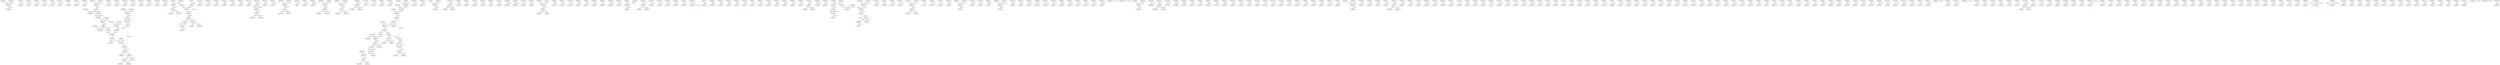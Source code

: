 digraph {
nodesep = 0.5;
15584498 [style=filled fillcolor="white"]
-622648820 [style=filled fillcolor="white"]
622648820 [style=filled fillcolor="white"]
-38259987 [style=filled fillcolor="white"]
699035238 [style=filled fillcolor="white"]
-7710841 [style=filled fillcolor="white"]
7710841 [style=filled fillcolor="white"]
-446161388 [style=filled fillcolor="white"]
-187482154 [style=filled fillcolor="white"]
187482154 [style=filled fillcolor="white"]
-126972002 [style=filled fillcolor="white"]
-874962590 [style=filled fillcolor="white"]
874962590 [style=filled fillcolor="white"]
764579596 [style=filled fillcolor="white"]
961923459 [style=filled fillcolor="white"]
-839079108 [style=filled fillcolor="white"]
-245679779 [style=filled fillcolor="white"]
245679779 [style=filled fillcolor="white"]
-454324630 [style=filled fillcolor="white"]
-964481403 [style=filled fillcolor="white"]
-732530479 [style=filled fillcolor="white"]
-503611142 [style=filled fillcolor="white"]
448071942 [style=filled fillcolor="white"]
-696473959 [style=filled fillcolor="white"]
696473959 [style=filled fillcolor="white"]
-193163284 [style=filled fillcolor="white"]
-224751500 [style=filled fillcolor="white"]
-896819129 [style=filled fillcolor="white"]
896819129 [style=filled fillcolor="white"]
-653121191 [style=filled fillcolor="white"]
-986841015 [style=filled fillcolor="white"]
955314056 [style=filled fillcolor="white"]
948951303 [style=filled fillcolor="white"]
-391616088 [style=filled fillcolor="white"]
17287110 [style=filled fillcolor="white"]
-33309441 [style=filled fillcolor="white"]
33309441 [style=filled fillcolor="white"]
-274998994 [style=filled fillcolor="white"]
274998994 [style=filled fillcolor="white"]
985928095 [style=filled fillcolor="white"]
-365498029 [style=filled fillcolor="white"]
-113747103 [style=filled fillcolor="white"]
113747103 [style=filled fillcolor="white"]
778921179 [style=filled fillcolor="white"]
-948951303 [style=filled fillcolor="white"]
-587502614 [style=filled fillcolor="white"]
662520550 [style=filled fillcolor="white"]
-635643724 [style=filled fillcolor="white"]
-24516958 [style=filled fillcolor="white"]
24516958 [style=filled fillcolor="white"]
-231950092 [style=filled fillcolor="white"]
672696833 [style=filled fillcolor="white"]
286797922 [style=filled fillcolor="white"]
-855637789 [style=filled fillcolor="white"]
855637789 [style=filled fillcolor="white"]
-510345307 [style=filled fillcolor="white"]
510345307 [style=filled fillcolor="white"]
-176860325 [style=filled fillcolor="white"]
176860325 [style=filled fillcolor="white"]
593650108 [style=filled fillcolor="white"]
-566414134 [style=filled fillcolor="white"]
112838167 [style=filled fillcolor="white"]
391616088 [style=filled fillcolor="white"]
291658593 [style=filled fillcolor="white"]
513573189 [style=filled fillcolor="white"]
249704102 [style=filled fillcolor="white"]
-314521798 [style=filled fillcolor="white"]
314521798 [style=filled fillcolor="white"]
200996178 [style=filled fillcolor="white"]
-569117031 [style=filled fillcolor="white"]
569117031 [style=filled fillcolor="white"]
-539109651 [style=filled fillcolor="white"]
539109651 [style=filled fillcolor="white"]
-763060949 [style=filled fillcolor="white"]
-605664243 [style=filled fillcolor="white"]
605664243 [style=filled fillcolor="white"]
-367858725 [style=filled fillcolor="white"]
367858725 [style=filled fillcolor="white"]
-118736824 [style=filled fillcolor="white"]
-662520550 [style=filled fillcolor="white"]
118736824 [style=filled fillcolor="white"]
-794764032 [style=filled fillcolor="white"]
794764032 [style=filled fillcolor="white"]
504627979 [style=filled fillcolor="white"]
-734311227 [style=filled fillcolor="white"]
156943014 [style=filled fillcolor="white"]
813494163 [style=filled fillcolor="white"]
734311227 [style=filled fillcolor="white"]
-367600835 [style=filled fillcolor="white"]
-308095828 [style=filled fillcolor="white"]
-601566523 [style=filled fillcolor="white"]
601566523 [style=filled fillcolor="white"]
374581044 [style=filled fillcolor="white"]
-89926817 [style=filled fillcolor="white"]
89926817 [style=filled fillcolor="white"]
938714134 [style=filled fillcolor="white"]
290980981 [style=filled fillcolor="white"]
-297234223 [style=filled fillcolor="white"]
297234223 [style=filled fillcolor="white"]
965823740 [style=filled fillcolor="white"]
-443488717 [style=filled fillcolor="white"]
443488717 [style=filled fillcolor="white"]
-842190541 [style=filled fillcolor="white"]
439040065 [style=filled fillcolor="white"]
575557663 [style=filled fillcolor="white"]
-585896838 [style=filled fillcolor="white"]
546100619 [style=filled fillcolor="white"]
-626097621 [style=filled fillcolor="white"]
626097621 [style=filled fillcolor="white"]
-672696833 [style=filled fillcolor="white"]
-717883656 [style=filled fillcolor="white"]
421669991 [style=filled fillcolor="white"]
717883656 [style=filled fillcolor="white"]
-839150395 [style=filled fillcolor="white"]
839150395 [style=filled fillcolor="white"]
637024685 [style=filled fillcolor="white"]
912045415 [style=filled fillcolor="white"]
-346466195 [style=filled fillcolor="white"]
136242362 [style=filled fillcolor="white"]
6750160 [style=filled fillcolor="white"]
-285863876 [style=filled fillcolor="white"]
285863876 [style=filled fillcolor="white"]
808078062 [style=filled fillcolor="white"]
-699035238 [style=filled fillcolor="white"]
-887546528 [style=filled fillcolor="white"]
-291658593 [style=filled fillcolor="white"]
887546528 [style=filled fillcolor="white"]
83223553 [style=filled fillcolor="white"]
-849219082 [style=filled fillcolor="white"]
849219082 [style=filled fillcolor="white"]
-716188248 [style=filled fillcolor="white"]
621966318 [style=filled fillcolor="white"]
103571028 [style=filled fillcolor="white"]
193163284 [style=filled fillcolor="white"]
965038227 [style=filled fillcolor="white"]
-953719163 [style=filled fillcolor="white"]
349750516 [style=filled fillcolor="white"]
-229558484 [style=filled fillcolor="white"]
-473375481 [style=filled fillcolor="white"]
-652252912 [style=filled fillcolor="white"]
652252912 [style=filled fillcolor="white"]
-997939547 [style=filled fillcolor="white"]
231264869 [style=filled fillcolor="white"]
-360742730 [style=filled fillcolor="white"]
-231264869 [style=filled fillcolor="white"]
879513033 [style=filled fillcolor="white"]
519813381 [style=filled fillcolor="white"]
-287819205 [style=filled fillcolor="white"]
-985928095 [style=filled fillcolor="white"]
110678158 [style=filled fillcolor="white"]
-214980241 [style=filled fillcolor="white"]
531458380 [style=filled fillcolor="white"]
214980241 [style=filled fillcolor="white"]
-435966942 [style=filled fillcolor="white"]
-907394008 [style=filled fillcolor="white"]
367600835 [style=filled fillcolor="white"]
-955536775 [style=filled fillcolor="white"]
955536775 [style=filled fillcolor="white"]
-1593759 [style=filled fillcolor="white"]
-575557663 [style=filled fillcolor="white"]
-588674699 [style=filled fillcolor="white"]
-249704102 [style=filled fillcolor="white"]
888764434 [style=filled fillcolor="white"]
-677452900 [style=filled fillcolor="white"]
-657679850 [style=filled fillcolor="white"]
657679850 [style=filled fillcolor="white"]
839079108 [style=filled fillcolor="white"]
-751713926 [style=filled fillcolor="white"]
-255472467 [style=filled fillcolor="white"]
-374581044 [style=filled fillcolor="white"]
-507460455 [style=filled fillcolor="white"]
-83223553 [style=filled fillcolor="white"]
-530149752 [style=filled fillcolor="white"]
530149752 [style=filled fillcolor="white"]
266922083 [style=filled fillcolor="white"]
663125720 [style=filled fillcolor="white"]
-697117230 [style=filled fillcolor="white"]
964481403 [style=filled fillcolor="white"]
697117230 [style=filled fillcolor="white"]
-866332862 [style=filled fillcolor="white"]
-912045415 [style=filled fillcolor="white"]
-525588932 [style=filled fillcolor="white"]
446161388 [style=filled fillcolor="white"]
340027862 [style=filled fillcolor="white"]
-85340802 [style=filled fillcolor="white"]
85340802 [style=filled fillcolor="white"]
458698019 [style=filled fillcolor="white"]
885071417 [style=filled fillcolor="white"]
287819205 [style=filled fillcolor="white"]
247925738 [style=filled fillcolor="white"]
659033593 [style=filled fillcolor="white"]
763060949 [style=filled fillcolor="white"]
-499834481 [style=filled fillcolor="white"]
-154895667 [style=filled fillcolor="white"]
154895667 [style=filled fillcolor="white"]
886900485 [style=filled fillcolor="white"]
365498029 [style=filled fillcolor="white"]
827328963 [style=filled fillcolor="white"]
-947644041 [style=filled fillcolor="white"]
-163883591 [style=filled fillcolor="white"]
947644041 [style=filled fillcolor="white"]
-647343290 [style=filled fillcolor="white"]
255334601 [style=filled fillcolor="white"]
-340027862 [style=filled fillcolor="white"]
-656059234 [style=filled fillcolor="white"]
993374690 [style=filled fillcolor="white"]
-779591067 [style=filled fillcolor="white"]
-593650108 [style=filled fillcolor="white"]
-329037871 [style=filled fillcolor="white"]
-699351694 [style=filled fillcolor="white"]
257456743 [style=filled fillcolor="white"]
699351694 [style=filled fillcolor="white"]
255472467 [style=filled fillcolor="white"]
262953185 [style=filled fillcolor="white"]
-546100619 [style=filled fillcolor="white"]
727622071 [style=filled fillcolor="white"]
419195284 [style=filled fillcolor="white"]
-897113556 [style=filled fillcolor="white"]
779591067 [style=filled fillcolor="white"]
897113556 [style=filled fillcolor="white"]
656059234 [style=filled fillcolor="white"]
-399821317 [style=filled fillcolor="white"]
91753351 [style=filled fillcolor="white"]
147870245 [style=filled fillcolor="white"]
-245717467 [style=filled fillcolor="white"]
-808113006 [style=filled fillcolor="white"]
616655719 [style=filled fillcolor="white"]
713877098 [style=filled fillcolor="white"]
308099573 [style=filled fillcolor="white"]
-993374690 [style=filled fillcolor="white"]
769468445 [style=filled fillcolor="white"]
-527079426 [style=filled fillcolor="white"]
536892237 [style=filled fillcolor="white"]
827176395 [style=filled fillcolor="white"]
-278013088 [style=filled fillcolor="white"]
-871812106 [style=filled fillcolor="white"]
-592280091 [style=filled fillcolor="white"]
308296238 [style=filled fillcolor="white"]
-246377680 [style=filled fillcolor="white"]
-103571028 [style=filled fillcolor="white"]
11065268 [style=filled fillcolor="white"]
469307306 [style=filled fillcolor="white"]
-646408250 [style=filled fillcolor="white"]
-389685009 [style=filled fillcolor="white"]
-448071942 [style=filled fillcolor="white"]
603989006 [style=filled fillcolor="white"]
623145214 [style=filled fillcolor="white"]
-11065268 [style=filled fillcolor="white"]
-513573189 [style=filled fillcolor="white"]
635643724 [style=filled fillcolor="white"]
-574392921 [style=filled fillcolor="white"]
574392921 [style=filled fillcolor="white"]
-977807537 [style=filled fillcolor="white"]
-621964564 [style=filled fillcolor="white"]
399050618 [style=filled fillcolor="white"]
117058574 [style=filled fillcolor="white"]
815231495 [style=filled fillcolor="white"]
896144958 [style=filled fillcolor="white"]
-307953185 [style=filled fillcolor="white"]
-827176395 [style=filled fillcolor="white"]
-808833551 [style=filled fillcolor="white"]
-136242362 [style=filled fillcolor="white"]
808833551 [style=filled fillcolor="white"]
-193476159 [style=filled fillcolor="white"]
813952051 [style=filled fillcolor="white"]
-439040065 [style=filled fillcolor="white"]
-825550305 [style=filled fillcolor="white"]
-3352329 [style=filled fillcolor="white"]
589001082 [style=filled fillcolor="white"]
-729333815 [style=filled fillcolor="white"]
793222688 [style=filled fillcolor="white"]
-328528333 [style=filled fillcolor="white"]
163883591 [style=filled fillcolor="white"]
-424409290 [style=filled fillcolor="white"]
351377393 [style=filled fillcolor="white"]
-596728217 [style=filled fillcolor="white"]
545582109 [style=filled fillcolor="white"]
-519813381 [style=filled fillcolor="white"]
397576455 [style=filled fillcolor="white"]
-793222688 [style=filled fillcolor="white"]
154401596 [style=filled fillcolor="white"]
-220888741 [style=filled fillcolor="white"]
329037871 [style=filled fillcolor="white"]
-286797922 [style=filled fillcolor="white"]
655628710 [style=filled fillcolor="white"]
-464365148 [style=filled fillcolor="white"]
-778921179 [style=filled fillcolor="white"]
71855973 [style=filled fillcolor="white"]
332101048 [style=filled fillcolor="white"]
-649009695 [style=filled fillcolor="white"]
-28187585 [style=filled fillcolor="white"]
-823324953 [style=filled fillcolor="white"]
-679675531 [style=filled fillcolor="white"]
309555749 [style=filled fillcolor="white"]
-967078424 [style=filled fillcolor="white"]
-462243310 [style=filled fillcolor="white"]
-498172401 [style=filled fillcolor="white"]
-832830645 [style=filled fillcolor="white"]
245604692 [style=filled fillcolor="white"]
38259987 [style=filled fillcolor="white"]
-728344597 [style=filled fillcolor="white"]
-760225948 [style=filled fillcolor="white"]
716188248 [style=filled fillcolor="white"]
-60070109 [style=filled fillcolor="white"]
493307085 [style=filled fillcolor="white"]
-376927195 [style=filled fillcolor="white"]
-727622071 [style=filled fillcolor="white"]
448147978 [style=filled fillcolor="white"]
-745524008 [style=filled fillcolor="white"]
279275544 [style=filled fillcolor="white"]
-514591638 [style=filled fillcolor="white"]
-589001082 [style=filled fillcolor="white"]
-6750160 [style=filled fillcolor="white"]
647343290 [style=filled fillcolor="white"]
-98071793 [style=filled fillcolor="white"]
245717467 [style=filled fillcolor="white"]
-112838167 [style=filled fillcolor="white"]
437694779 [style=filled fillcolor="white"]
585896838 [style=filled fillcolor="white"]
147888346 [style=filled fillcolor="white"]
288630484 [style=filled fillcolor="white"]
-129624878 [style=filled fillcolor="white"]
28187585 [style=filled fillcolor="white"]
-570561989 [style=filled fillcolor="white"]
-955314056 [style=filled fillcolor="white"]
-879513033 [style=filled fillcolor="white"]
224751500 [style=filled fillcolor="white"]
825550305 [style=filled fillcolor="white"]
-229939696 [style=filled fillcolor="white"]
-117058574 [style=filled fillcolor="white"]
808113006 [style=filled fillcolor="white"]
261208799 [style=filled fillcolor="white"]
249478946 [style=filled fillcolor="white"]
-740938604 [style=filled fillcolor="white"]
-819754297 [style=filled fillcolor="white"]
-813952051 [style=filled fillcolor="white"]
278013088 [style=filled fillcolor="white"]
-726484260 [style=filled fillcolor="white"]
-130769633 [style=filled fillcolor="white"]
342517266 [style=filled fillcolor="white"]
47977793 [style=filled fillcolor="white"]
-545582109 [style=filled fillcolor="white"]
514591638 [style=filled fillcolor="white"]
473375481 [style=filled fillcolor="white"]
-469307306 [style=filled fillcolor="white"]
-261208799 [style=filled fillcolor="white"]
346466195 [style=filled fillcolor="white"]
-103103519 [style=filled fillcolor="white"]
527079426 [style=filled fillcolor="white"]
710212421 [style=filled fillcolor="white"]
690802576 [style=filled fillcolor="white"]
341066907 [style=filled fillcolor="white"]
592280091 [style=filled fillcolor="white"]
-448012649 [style=filled fillcolor="white"]
-154401596 [style=filled fillcolor="white"]
649009695 [style=filled fillcolor="white"]
740938604 [style=filled fillcolor="white"]
-655628710 [style=filled fillcolor="white"]
967078424 [style=filled fillcolor="white"]
787433061 [style=filled fillcolor="white"]
-310607625 [style=filled fillcolor="white"]
596728217 [style=filled fillcolor="white"]
896365970 [style=filled fillcolor="white"]
-255334601 [style=filled fillcolor="white"]
-769468445 [style=filled fillcolor="white"]
-925812098 [style=filled fillcolor="white"]
-938714134 [style=filled fillcolor="white"]
130036321 [style=filled fillcolor="white"]
-315952419 [style=filled fillcolor="white"]
-896365970 [style=filled fillcolor="white"]
-478134606 [style=filled fillcolor="white"]
-556243998 [style=filled fillcolor="white"]
307435199 [style=filled fillcolor="white"]
-764579596 [style=filled fillcolor="white"]
653121191 [style=filled fillcolor="white"]
-744704986 [style=filled fillcolor="white"]
-39383937 [style=filled fillcolor="white"]
-886836247 [style=filled fillcolor="white"]
-147870245 [style=filled fillcolor="white"]
261912560 [style=filled fillcolor="white"]
-117996854 [style=filled fillcolor="white"]
-15584498 [style=filled fillcolor="white"]
435966942 [style=filled fillcolor="white"]
-827328963 [style=filled fillcolor="white"]
54811883 [style=filled fillcolor="white"]
-160971425 [style=filled fillcolor="white"]
726484260 [style=filled fillcolor="white"]
745524008 [style=filled fillcolor="white"]
-266922083 [style=filled fillcolor="white"]
-251076013 [style=filled fillcolor="white"]
588674699 [style=filled fillcolor="white"]
-896144958 [style=filled fillcolor="white"]
376927195 [style=filled fillcolor="white"]
-536892237 [style=filled fillcolor="white"]
-813494163 [style=filled fillcolor="white"]
-344603513 [style=filled fillcolor="white"]
424565860 [style=filled fillcolor="white"]
-424565860 [style=filled fillcolor="white"]
-123182674 [style=filled fillcolor="white"]
160971425 [style=filled fillcolor="white"]
313365793 [style=filled fillcolor="white"]
-349750516 [style=filled fillcolor="white"]
103103519 [style=filled fillcolor="white"]
-623145214 [style=filled fillcolor="white"]
-130564702 [style=filled fillcolor="white"]
-247925738 [style=filled fillcolor="white"]
130769633 [style=filled fillcolor="white"]
-742477253 [style=filled fillcolor="white"]
-316106024 [style=filled fillcolor="white"]
-597787667 [style=filled fillcolor="white"]
-779975139 [style=filled fillcolor="white"]
866332862 [style=filled fillcolor="white"]
-341066907 [style=filled fillcolor="white"]
549397599 [style=filled fillcolor="white"]
-159636433 [style=filled fillcolor="white"]
98071793 [style=filled fillcolor="white"]
-308296238 [style=filled fillcolor="white"]
-492473909 [style=filled fillcolor="white"]
679675531 [style=filled fillcolor="white"]
842190541 [style=filled fillcolor="white"]
755779131 [style=filled fillcolor="white"]
472291406 [style=filled fillcolor="white"]
677452900 [style=filled fillcolor="white"]
886836247 [style=filled fillcolor="white"]
-224521605 [style=filled fillcolor="white"]
473618042 [style=filled fillcolor="white"]
819754297 [style=filled fillcolor="white"]
389685009 [style=filled fillcolor="white"]
39383937 [style=filled fillcolor="white"]
3352329 [style=filled fillcolor="white"]
401119536 [style=filled fillcolor="white"]
60070109 [style=filled fillcolor="white"]
-290980981 [style=filled fillcolor="white"]
251191689 [style=filled fillcolor="white"]
-710212421 [style=filled fillcolor="white"]
-251191689 [style=filled fillcolor="white"]
337658205 [style=filled fillcolor="white"]
498172401 [style=filled fillcolor="white"]
-836788012 [style=filled fillcolor="white"]
-130036321 [style=filled fillcolor="white"]
424409290 [style=filled fillcolor="white"]
-240631056 [style=filled fillcolor="white"]
272175803 [style=filled fillcolor="white"]
-272175803 [style=filled fillcolor="white"]
729333815 [style=filled fillcolor="white"]
693333270 [style=filled fillcolor="white"]
-693333270 [style=filled fillcolor="white"]
745061609 [style=filled fillcolor="white"]
612463816 [style=filled fillcolor="white"]
-893759359 [style=filled fillcolor="white"]
240631056 [style=filled fillcolor="white"]
556243998 [style=filled fillcolor="white"]
893759359 [style=filled fillcolor="white"]
-437694779 [style=filled fillcolor="white"]
328528333 [style=filled fillcolor="white"]
535843312 [style=filled fillcolor="white"]
897529484 [style=filled fillcolor="white"]
587502614 [style=filled fillcolor="white"]
-91753351 [style=filled fillcolor="white"]
133318242 [style=filled fillcolor="white"]
-612463816 [style=filled fillcolor="white"]
348779139 [style=filled fillcolor="white"]
-200996178 [style=filled fillcolor="white"]
251076013 [style=filled fillcolor="white"]
-348779139 [style=filled fillcolor="white"]
977807537 [style=filled fillcolor="white"]
656400286 [style=filled fillcolor="white"]
836788012 [style=filled fillcolor="white"]
-535843312 [style=filled fillcolor="white"]
923414076 [style=filled fillcolor="white"]
293336529 [style=filled fillcolor="white"]
-885071417 [style=filled fillcolor="white"]
579400725 [style=filled fillcolor="white"]
-293336529 [style=filled fillcolor="white"]
646408250 [style=filled fillcolor="white"]
832830645 [style=filled fillcolor="white"]
444646488 [style=filled fillcolor="white"]
-421669991 [style=filled fillcolor="white"]
448012649 [style=filled fillcolor="white"]
-444646488 [style=filled fillcolor="white"]
784244757 [style=filled fillcolor="white"]
-38358104 [style=filled fillcolor="white"]
760225948 [style=filled fillcolor="white"]
-784244757 [style=filled fillcolor="white"]
347381385 [style=filled fillcolor="white"]
-246794380 [style=filled fillcolor="white"]
672735030 [style=filled fillcolor="white"]
315952419 [style=filled fillcolor="white"]
-588304677 [style=filled fillcolor="white"]
-308099573 [style=filled fillcolor="white"]
-3900771 [style=filled fillcolor="white"]
986841015 [style=filled fillcolor="white"]
499834481 [style=filled fillcolor="white"]
-458698019 [style=filled fillcolor="white"]
-347381385 [style=filled fillcolor="white"]
-808078062 [style=filled fillcolor="white"]
605150589 [style=filled fillcolor="white"]
-605150589 [style=filled fillcolor="white"]
804882340 [style=filled fillcolor="white"]
-804882340 [style=filled fillcolor="white"]
503611142 [style=filled fillcolor="white"]
-156943014 [style=filled fillcolor="white"]
399821317 [style=filled fillcolor="white"]
-473618042 [style=filled fillcolor="white"]
674555978 [style=filled fillcolor="white"]
-291846194 [style=filled fillcolor="white"]
871812106 [style=filled fillcolor="white"]
-666256768 [style=filled fillcolor="white"]
356788263 [style=filled fillcolor="white"]
-654712673 [style=filled fillcolor="white"]
-397576455 [style=filled fillcolor="white"]
815544928 [style=filled fillcolor="white"]
-531458380 [style=filled fillcolor="white"]
-923414076 [style=filled fillcolor="white"]
-332101048 [style=filled fillcolor="white"]
394369117 [style=filled fillcolor="white"]
462243310 [style=filled fillcolor="white"]
-965038227 [style=filled fillcolor="white"]
950878174 [style=filled fillcolor="white"]
159597394 [style=filled fillcolor="white"]
-950878174 [style=filled fillcolor="white"]
879484617 [style=filled fillcolor="white"]
541030132 [style=filled fillcolor="white"]
-541030132 [style=filled fillcolor="white"]
-879484617 [style=filled fillcolor="white"]
-745061609 [style=filled fillcolor="white"]
-227043088 [style=filled fillcolor="white"]
-257456743 [style=filled fillcolor="white"]
-146602292 [style=filled fillcolor="white"]
621964564 [style=filled fillcolor="white"]
492473909 [style=filled fillcolor="white"]
-579400725 [style=filled fillcolor="white"]
159636433 [style=filled fillcolor="white"]
123182674 [style=filled fillcolor="white"]
-672735030 [style=filled fillcolor="white"]
-493307085 [style=filled fillcolor="white"]
606163281 [style=filled fillcolor="white"]
507460455 [style=filled fillcolor="white"]
-352612632 [style=filled fillcolor="white"]
101248345 [style=filled fillcolor="white"]
-401119536 [style=filled fillcolor="white"]
-101248345 [style=filled fillcolor="white"]
804744971 [style=filled fillcolor="white"]
552298378 [style=filled fillcolor="white"]
-804744971 [style=filled fillcolor="white"]
193476159 [style=filled fillcolor="white"]
-674555978 [style=filled fillcolor="white"]
-656400286 [style=filled fillcolor="white"]
-888764434 [style=filled fillcolor="white"]
663338287 [style=filled fillcolor="white"]
-663338287 [style=filled fillcolor="white"]
-307435199 [style=filled fillcolor="white"]
316106024 [style=filled fillcolor="white"]
-17287110 [style=filled fillcolor="white"]
454324630 [style=filled fillcolor="white"]
-47977793 [style=filled fillcolor="white"]
-603989006 [style=filled fillcolor="white"]
220888741 [style=filled fillcolor="white"]
-616655719 [style=filled fillcolor="white"]
-71855973 [style=filled fillcolor="white"]
-718164931 [style=filled fillcolor="white"]
64936777 [style=filled fillcolor="white"]
823324953 [style=filled fillcolor="white"]
561871899 [style=filled fillcolor="white"]
-621966318 [style=filled fillcolor="white"]
575526265 [style=filled fillcolor="white"]
-575526265 [style=filled fillcolor="white"]
391382545 [style=filled fillcolor="white"]
-409565017 [style=filled fillcolor="white"]
525588932 [style=filled fillcolor="white"]
229939696 [style=filled fillcolor="white"]
223641243 [style=filled fillcolor="white"]
925812098 [style=filled fillcolor="white"]
464365148 [style=filled fillcolor="white"]
-342517266 [style=filled fillcolor="white"]
-54811883 [style=filled fillcolor="white"]
196423826 [style=filled fillcolor="white"]
-196423826 [style=filled fillcolor="white"]
-245604692 [style=filled fillcolor="white"]
997939547 [style=filled fillcolor="white"]
334473347 [style=filled fillcolor="white"]
130564702 [style=filled fillcolor="white"]
-110678158 [style=filled fillcolor="white"]
-561871899 [style=filled fillcolor="white"]
-309555749 [style=filled fillcolor="white"]
566414134 [style=filled fillcolor="white"]
751713926 [style=filled fillcolor="white"]
229558484 [style=filled fillcolor="white"]
38358104 [style=filled fillcolor="white"]
645457911 [style=filled fillcolor="white"]
-645457911 [style=filled fillcolor="white"]
-637024685 [style=filled fillcolor="white"]
360742730 [style=filled fillcolor="white"]
-549397599 [style=filled fillcolor="white"]
-504627979 [style=filled fillcolor="white"]
-334473347 [style=filled fillcolor="white"]
-356788263 [style=filled fillcolor="white"]
231950092 [style=filled fillcolor="white"]
352612632 [style=filled fillcolor="white"]
307953185 [style=filled fillcolor="white"]
291846194 [style=filled fillcolor="white"]
907394008 [style=filled fillcolor="white"]
-815544928 [style=filled fillcolor="white"]
-391382545 [style=filled fillcolor="white"]
953719163 [style=filled fillcolor="white"]
-4434575 [style=filled fillcolor="white"]
-261912560 [style=filled fillcolor="white"]
-663125720 [style=filled fillcolor="white"]
146602292 [style=filled fillcolor="white"]
-787433061 [style=filled fillcolor="white"]
4434575 [style=filled fillcolor="white"]
742477253 [style=filled fillcolor="white"]
339191157 [style=filled fillcolor="white"]
-429996158 [style=filled fillcolor="white"]
328557051 [style=filled fillcolor="white"]
744704986 [style=filled fillcolor="white"]
224521605 [style=filled fillcolor="white"]
-713877098 [style=filled fillcolor="white"]
728344597 [style=filled fillcolor="white"]
992840742 [style=filled fillcolor="white"]
-992840742 [style=filled fillcolor="white"]
699458606 [style=filled fillcolor="white"]
597262256 [style=filled fillcolor="white"]
-147888346 [style=filled fillcolor="white"]
45438655 [style=filled fillcolor="white"]
-45438655 [style=filled fillcolor="white"]
-399050618 [style=filled fillcolor="white"]
-339191157 [style=filled fillcolor="white"]
732530479 [style=filled fillcolor="white"]
-449981397 [style=filled fillcolor="white"]
246377680 [style=filled fillcolor="white"]
-78573622 [style=filled fillcolor="white"]
3900771 [style=filled fillcolor="white"]
-265528422 [style=filled fillcolor="white"]
191967001 [style=filled fillcolor="white"]
-191967001 [style=filled fillcolor="white"]
710389302 [style=filled fillcolor="white"]
-710389302 [style=filled fillcolor="white"]
117996854 [style=filled fillcolor="white"]
310607625 [style=filled fillcolor="white"]
-223641243 [style=filled fillcolor="white"]
-815231495 [style=filled fillcolor="white"]
-606163281 [style=filled fillcolor="white"]
-159597394 [style=filled fillcolor="white"]
344603513 [style=filled fillcolor="white"]
718164931 [style=filled fillcolor="white"]
265528422 [style=filled fillcolor="white"]
654712673 [style=filled fillcolor="white"]
-328557051 [style=filled fillcolor="white"]
-755779131 [style=filled fillcolor="white"]
-188377569 [style=filled fillcolor="white"]
-36927334 [style=filled fillcolor="white"]
-279275544 [style=filled fillcolor="white"]
429996158 [style=filled fillcolor="white"]
-699458606 [style=filled fillcolor="white"]
-394369117 [style=filled fillcolor="white"]
779975139 [style=filled fillcolor="white"]
588304677 [style=filled fillcolor="white"]
570561989 [style=filled fillcolor="white"]
-965823740 [style=filled fillcolor="white"]
36927334 [style=filled fillcolor="white"]
-249478946 [style=filled fillcolor="white"]
-897529484 [style=filled fillcolor="white"]
-690802576 [style=filled fillcolor="white"]
554063663 [style=filled fillcolor="white"]
-554063663 [style=filled fillcolor="white"]
246794380 [style=filled fillcolor="white"]
-552298378 [style=filled fillcolor="white"]
452921586 [style=filled fillcolor="white"]
-597262256 [style=filled fillcolor="white"]
-452921586 [style=filled fillcolor="white"]
-288630484 [style=filled fillcolor="white"]
911536104 [style=filled fillcolor="white"]
-313365793 [style=filled fillcolor="white"]
-961923459 [style=filled fillcolor="white"]
654372983 [style=filled fillcolor="white"]
227043088 [style=filled fillcolor="white"]
-911536104 [style=filled fillcolor="white"]
-133318242 [style=filled fillcolor="white"]
976103613 [style=filled fillcolor="white"]
-976103613 [style=filled fillcolor="white"]
-64936777 [style=filled fillcolor="white"]
1593759 [style=filled fillcolor="white"]
126972002 [style=filled fillcolor="white"]
-262953185 [style=filled fillcolor="white"]
-654372983 [style=filled fillcolor="white"]
129624878 [style=filled fillcolor="white"]
12985026 [style=filled fillcolor="white"]
-12985026 [style=filled fillcolor="white"]
409565017 [style=filled fillcolor="white"]
-337658205 [style=filled fillcolor="white"]
-886900485 [style=filled fillcolor="white"]
-448147978 [style=filled fillcolor="white"]
-659033593 [style=filled fillcolor="white"]
478134606 [style=filled fillcolor="white"]
482631421 [style=filled fillcolor="white"]
-482631421 [style=filled fillcolor="white"]
78573622 [style=filled fillcolor="white"]
666256768 [style=filled fillcolor="white"]
449981397 [style=filled fillcolor="white"]
698971560 [style=filled fillcolor="white"]
-698971560 [style=filled fillcolor="white"]
938809569 [style=filled fillcolor="white"]
-938809569 [style=filled fillcolor="white"]
-419195284 [style=filled fillcolor="white"]
188377569 [style=filled fillcolor="white"]
934542946 [style=filled fillcolor="white"]
-934542946 [style=filled fillcolor="white"]
-351377393 [style=filled fillcolor="white"]
308095828 [style=filled fillcolor="white"]
-472291406 [style=filled fillcolor="white"]
597787667 [style=filled fillcolor="white"]
"15584498" -> "554063663" [label="T2438(0+3)", color="blue", penwidth=1]
"622648820" -> "83223553" [label="A296(1+2)", color="black", penwidth=1]
"-7710841" -> "351377393" [label="G347(2+3)", color="black", penwidth=1]
"-187482154" -> "-444646488" [label="C171(3+0)", color="red", penwidth=1]
"-126972002" -> "-503611142" [label="A266(2+1)", color="black", penwidth=1]
"-126972002" -> "-839079108" [label="G6(0+7)", color="blue", penwidth=1]
"874962590" -> "-621964564" [label="G452(0+2)", color="blue", penwidth=1]
"764579596" -> "-117058574" [label="C463(2+1)", color="black", penwidth=1]
"961923459" -> "332101048" [label="T278(1+2)", color="black", penwidth=1]
"-839079108" -> "-953719163" [label="T3(0+9)", color="blue", penwidth=1]
"-245679779" -> "-130769633" [label="C426(1+2)", color="black", penwidth=1]
"-454324630" -> "513573189" [label="A1(2+1)", color="black", penwidth=1]
"448071942" -> "-3900771" [label="C1383(1+3)", color="black", penwidth=1]
"696473959" -> "-541030132" [label="C1148(2+2)", color="black", penwidth=1]
"-193163284" -> "310607625" [label="G25(0+2)", color="blue", penwidth=1]
"-224751500" -> "-356788263" [label="A32(1+2)", color="black", penwidth=1]
"896819129" -> "947644041" [label="A443(0+2)", color="blue", penwidth=1]
"-653121191" -> "787433061" [label="A2507(2+1)", color="black", penwidth=1]
"955314056" -> "437694779" [label="A59(0+2)", color="blue", penwidth=1]
"948951303" -> "257456743" [label="G235(0+2)", color="blue", penwidth=1]
"-391616088" -> "-729333815" [label="T584(0+2)", color="blue", penwidth=1]
"-33309441" -> "992840742" [label="G7986(4+3)", color="black", penwidth=1]
"274998994" -> "-328528333" [label="A981(0+3)", color="blue", penwidth=1]
"-365498029" -> "663338287" [label="T391(0+4)", color="blue", penwidth=1]
"-113747103" -> "272175803" [label="C120(2+2)", color="black", penwidth=1]
"-587502614" -> "-54811883" [label="G274(1+6)", color="black", penwidth=1]
"-635643724" -> "-734311227" [label="A342(2+1)", color="black", penwidth=1]
"-24516958" -> "938714134" [label="T234(2+1)", color="black", penwidth=1]
"-231950092" -> "-103571028" [label="A225(0+2)", color="blue", penwidth=1]
"672696833" -> "347381385" [label="C1099(3+4)", color="black", penwidth=1]
"286797922" -> "-220888741" [label="T7(0+2)", color="blue", penwidth=1]
"-855637789" -> "-699351694" [label="A770(2+1)", color="black", penwidth=1]
"510345307" -> "-603989006" [label="C8(0+2)", color="blue", penwidth=1]
"176860325" -> "637024685" [label="T8633(2+2)", color="black", penwidth=1]
"112838167" -> "-285863876" [label="G79(4+0)", color="red", penwidth=1]
"112838167" -> "498172401" [label="A447(2+0)", color="red", penwidth=1]
"291658593" -> "36927334" [label="A40(2+0)", color="red", penwidth=1]
"249704102" -> "314521798" [label="T176(0+2)", color="blue", penwidth=1]
"-314521798" -> "-249704102" [label="G176(0+2)", color="blue", penwidth=1]
"-569117031" -> "17287110" [label="G1574(1+2)", color="black", penwidth=1]
"539109651" -> "-699458606" [label="C73(2+2)", color="black", penwidth=1]
"605664243" -> "478134606" [label="C760(0+2)", color="blue", penwidth=1]
"-367858725" -> "291846194" [label="G41(1+2)", color="black", penwidth=1]
"-662520550" -> "110678158" [label="G121(2+1)", color="black", penwidth=1]
"118736824" -> "-504627979" [label="G140(0+2)", color="blue", penwidth=1]
"794764032" -> "-839150395" [label="G9(0+2)", color="blue", penwidth=1]
"504627979" -> "-118736824" [label="C140(0+2)", color="blue", penwidth=1]
"156943014" -> "-729333815" [label="G793(1+4)", color="black", penwidth=1]
"813494163" -> "813494163" [label="G50(8+0)", color="red", penwidth=1]
"734311227" -> "635643724" [label="A342(2+1)", color="black", penwidth=1]
"-367600835" -> "976103613" [label="G358(2+2)", color="black", penwidth=1]
"-308095828" -> "-446161388" [label="T1(0+2)", color="blue", penwidth=1]
"601566523" -> "849219082" [label="C1844(2+1)", color="black", penwidth=1]
"374581044" -> "101248345" [label="C32(2+0)", color="red", penwidth=1]
"89926817" -> "246377680" [label="C18(2+0)", color="red", penwidth=1]
"938714134" -> "652252912" [label="A583(4+2)", color="black", penwidth=1]
"297234223" -> "419195284" [label="G400(2+1)", color="black", penwidth=1]
"-443488717" -> "588304677" [label="A454(2+0)", color="red", penwidth=1]
"439040065" -> "-38259987" [label="T121(2+2)", color="black", penwidth=1]
"-585896838" -> "-672735030" [label="T6716(3+2)", color="black", penwidth=1]
"-626097621" -> "-879484617" [label="G255(2+2)", color="black", penwidth=1]
"626097621" -> "278013088" [label="T124(0+2)", color="blue", penwidth=1]
"626097621" -> "-986841015" [label="C359(2+0)", color="red", penwidth=1]
"-672696833" -> "3900771" [label="T837(2+5)", color="black", penwidth=1]
"-672696833" -> "196423826" [label="C1239(2+0)", color="red", penwidth=1]
"717883656" -> "530149752" [label="A1699(2+1)", color="black", penwidth=1]
"839150395" -> "-794764032" [label="C9(0+2)", color="blue", penwidth=1]
"-346466195" -> "-473375481" [label="A60(0+3)", color="blue", penwidth=1]
"-346466195" -> "-804744971" [label="T78(0+2)", color="blue", penwidth=1]
"136242362" -> "-623145214" [label="G135(0+2)", color="blue", penwidth=1]
"-285863876" -> "112838167" [label="G17(6+0)", color="red", penwidth=1]
"285863876" -> "-112838167" [label="C79(4+0)", color="red", penwidth=1]
"285863876" -> "-347381385" [label="T481(2+0)", color="red", penwidth=1]
"-699035238" -> "-589001082" [label="A10(2+0)", color="red", penwidth=1]
"-887546528" -> "-612463816" [label="T55(0+2)", color="blue", penwidth=1]
"-849219082" -> "-601566523" [label="A1844(2+1)", color="black", penwidth=1]
"621966318" -> "-39383937" [label="A10(2+0)", color="red", penwidth=1]
"103571028" -> "231950092" [label="T225(0+2)", color="blue", penwidth=1]
"965038227" -> "-3352329" [label="A4658(2+1)", color="black", penwidth=1]
"-953719163" -> "147888346" [label="G14(0+12)", color="blue", penwidth=1]
"-652252912" -> "-938714134" [label="T583(4+2)", color="black", penwidth=1]
"231264869" -> "-784244757" [label="T1410(3+2)", color="black", penwidth=1]
"879513033" -> "-592280091" [label="T1285(0+5)", color="blue", penwidth=1]
"-985928095" -> "-727622071" [label="T165(0+3)", color="blue", penwidth=1]
"214980241" -> "251076013" [label="G2150(0+2)", color="blue", penwidth=1]
"-435966942" -> "-535843312" [label="T19(2+0)", color="red", penwidth=1]
"-907394008" -> "612463816" [label="T102(0+2)", color="blue", penwidth=1]
"-907394008" -> "612463816" [label="C102(0+4)", color="blue", penwidth=1]
"-955536775" -> "-955536775" [label="G78(5+0)", color="red", penwidth=1]
"955536775" -> "955536775" [label="G78(5+0)", color="red", penwidth=1]
"-575557663" -> "813952051" [label="C10(2+3)", color="black", penwidth=1]
"-588674699" -> "561871899" [label="C5232(1+2)", color="black", penwidth=1]
"888764434" -> "-191967001" [label="A1564(0+3)", color="blue", penwidth=1]
"888764434" -> "804882340" [label="T673(0+2)", color="blue", penwidth=1]
"-657679850" -> "-897529484" [label="C6821(2+1)", color="black", penwidth=1]
"839079108" -> "-886836247" [label="G87(0+2)", color="blue", penwidth=1]
"839079108" -> "126972002" [label="A6(0+7)", color="blue", penwidth=1]
"-507460455" -> "341066907" [label="G73(0+2)", color="blue", penwidth=1]
"-83223553" -> "-622648820" [label="A296(1+2)", color="black", penwidth=1]
"-530149752" -> "-717883656" [label="C1699(2+1)", color="black", penwidth=1]
"266922083" -> "249478946" [label="C465(0+2)", color="blue", penwidth=1]
"964481403" -> "-464365148" [label="C688(1+2)", color="black", penwidth=1]
"697117230" -> "-646408250" [label="G10(0+2)", color="blue", penwidth=1]
"-866332862" -> "519813381" [label="T2177(0+2)", color="blue", penwidth=1]
"-912045415" -> "-473618042" [label="C139(2+0)", color="red", penwidth=1]
"446161388" -> "308095828" [label="A1(0+2)", color="blue", penwidth=1]
"-85340802" -> "654712673" [label="C35(2+0)", color="red", penwidth=1]
"287819205" -> "-649009695" [label="G1533(0+2)", color="blue", penwidth=1]
"659033593" -> "-288630484" [label="G20(0+2)", color="blue", penwidth=1]
"763060949" -> "-147888346" [label="T42(0+2)", color="blue", penwidth=1]
"-499834481" -> "291846194" [label="A156(2+0)", color="red", penwidth=1]
"-154895667" -> "399821317" [label="A234(2+2)", color="black", penwidth=1]
"827328963" -> "-655628710" [label="A773(2+1)", color="black", penwidth=1]
"-947644041" -> "-896819129" [label="G443(0+2)", color="blue", penwidth=1]
"-647343290" -> "130036321" [label="A380(1+2)", color="black", penwidth=1]
"255334601" -> "-718164931" [label="A1905(2+1)", color="black", penwidth=1]
"-340027862" -> "39383937" [label="T565(3+2)", color="black", penwidth=1]
"993374690" -> "-448012649" [label="A210(0+2)", color="blue", penwidth=1]
"-779591067" -> "-12985026" [label="G885(1+3)", color="black", penwidth=1]
"-593650108" -> "605150589" [label="T211(2+2)", color="black", penwidth=1]
"-329037871" -> "154401596" [label="G403(0+2)", color="blue", penwidth=1]
"699351694" -> "855637789" [label="T770(2+1)", color="black", penwidth=1]
"255472467" -> "-813952051" [label="C10(4+3)", color="black", penwidth=1]
"262953185" -> "-934542946" [label="C2(1+2)", color="black", penwidth=1]
"-546100619" -> "-133318242" [label="T457(2+2)", color="black", penwidth=1]
"727622071" -> "985928095" [label="G165(0+3)", color="blue", penwidth=1]
"727622071" -> "-726484260" [label="A21(2+1)", color="black", penwidth=1]
"-897113556" -> "-399050618" [label="C12(2+0)", color="red", penwidth=1]
"656059234" -> "103103519" [label="T375(1+2)", color="black", penwidth=1]
"-399821317" -> "154895667" [label="T234(2+2)", color="black", penwidth=1]
"147870245" -> "-570561989" [label="T3656(1+2)", color="black", penwidth=1]
"-808113006" -> "-424409290" [label="G207(0+4)", color="blue", penwidth=1]
"616655719" -> "-265528422" [label="C1(2+0)", color="red", penwidth=1]
"308099573" -> "-45438655" [label="A190(1+6)", color="black", penwidth=1]
"769468445" -> "-842190541" [label="A571(1+2)", color="black", penwidth=1]
"-527079426" -> "-224521605" [label="T102(0+2)", color="blue", penwidth=1]
"-527079426" -> "623145214" [label="C2(2+2)", color="black", penwidth=1]
"536892237" -> "397576455" [label="C827(1+2)", color="black", penwidth=1]
"827176395" -> "-896144958" [label="A557(0+5)", color="blue", penwidth=1]
"-278013088" -> "-626097621" [label="G124(0+2)", color="blue", penwidth=1]
"-871812106" -> "458698019" [label="A14(2+0)", color="red", penwidth=1]
"-592280091" -> "-693333270" [label="C106(0+2)", color="blue", penwidth=1]
"-592280091" -> "-693333270" [label="T106(1+4)", color="black", penwidth=1]
"308296238" -> "-587502614" [label="C546(0+2)", color="blue", penwidth=1]
"-246377680" -> "-89926817" [label="T18(2+0)", color="red", penwidth=1]
"469307306" -> "-566414134" [label="A93(2+2)", color="black", penwidth=1]
"603989006" -> "-510345307" [label="T8(0+2)", color="blue", penwidth=1]
"623145214" -> "690802576" [label="C1710(3+1)", color="black", penwidth=1]
"623145214" -> "-136242362" [label="G135(0+2)", color="blue", penwidth=1]
"-11065268" -> "-245717467" [label="C832(0+2)", color="blue", penwidth=1]
"-513573189" -> "454324630" [label="C1(2+1)", color="black", penwidth=1]
"574392921" -> "-38358104" [label="C4(1+2)", color="black", penwidth=1]
"399050618" -> "897113556" [label="A12(2+0)", color="red", penwidth=1]
"117058574" -> "-764579596" [label="A463(2+1)", color="black", penwidth=1]
"815231495" -> "-229558484" [label="A93(1+2)", color="black", penwidth=1]
"896144958" -> "-827176395" [label="C557(0+5)", color="blue", penwidth=1]
"896144958" -> "-527079426" [label="A8(2+4)", color="black", penwidth=1]
"-827176395" -> "45438655" [label="C1352(1+2)", color="black", penwidth=1]
"-827176395" -> "429996158" [label="A107(0+3)", color="blue", penwidth=1]
"-808833551" -> "813952051" [label="T23(2+1)", color="black", penwidth=1]
"813952051" -> "-255472467" [label="A10(4+3)", color="black", penwidth=1]
"589001082" -> "699035238" [label="A10(2+0)", color="red", penwidth=1]
"-729333815" -> "342517266" [label="T8485(1+6)", color="black", penwidth=1]
"-328528333" -> "727622071" [label="G5(2+4)", color="black", penwidth=1]
"163883591" -> "745061609" [label="T108(0+2)", color="blue", penwidth=1]
"-424409290" -> "-147888346" [label="C4(0+10)", color="blue", penwidth=1]
"-519813381" -> "866332862" [label="A2177(0+2)", color="blue", penwidth=1]
"-793222688" -> "514591638" [label="C202(1+2)", color="black", penwidth=1]
"655628710" -> "-827328963" [label="A773(2+1)", color="black", penwidth=1]
"-778921179" -> "-449981397" [label="C3863(2+2)", color="black", penwidth=1]
"71855973" -> "-836788012" [label="T30(1+2)", color="black", penwidth=1]
"-679675531" -> "290980981" [label="C61(0+2)", color="blue", penwidth=1]
"309555749" -> "159636433" [label="G130(2+1)", color="black", penwidth=1]
"-498172401" -> "-112838167" [label="G447(2+0)", color="red", penwidth=1]
"-832830645" -> "-291846194" [label="C186(3+2)", color="black", penwidth=1]
"245604692" -> "-597787667" [label="G112(0+4)", color="blue", penwidth=1]
"245604692" -> "-472291406" [label="A21(0+2)", color="blue", penwidth=1]
"38259987" -> "-439040065" [label="G121(2+2)", color="black", penwidth=1]
"716188248" -> "98071793" [label="T229(1+3)", color="black", penwidth=1]
"-60070109" -> "-394369117" [label="G187(2+2)", color="black", penwidth=1]
"493307085" -> "-78573622" [label="T91(2+1)", color="black", penwidth=1]
"-727622071" -> "328528333" [label="A5(2+4)", color="black", penwidth=1]
"448147978" -> "200996178" [label="A16(2+0)", color="red", penwidth=1]
"279275544" -> "-740938604" [label="T457(0+2)", color="blue", penwidth=1]
"-514591638" -> "793222688" [label="G202(1+2)", color="black", penwidth=1]
"-6750160" -> "-227043088" [label="T7(2+0)", color="red", penwidth=1]
"-98071793" -> "-716188248" [label="A229(1+3)", color="black", penwidth=1]
"245717467" -> "11065268" [label="T832(0+2)", color="blue", penwidth=1]
"-112838167" -> "285863876" [label="C17(6+0)", color="red", penwidth=1]
"147888346" -> "424409290" [label="C4(0+10)", color="blue", penwidth=1]
"147888346" -> "-763060949" [label="T42(0+2)", color="blue", penwidth=1]
"288630484" -> "-659033593" [label="C20(0+2)", color="blue", penwidth=1]
"-129624878" -> "-251191689" [label="A11(2+1)", color="black", penwidth=1]
"28187585" -> "950878174" [label="T10(2+0)", color="red", penwidth=1]
"-879513033" -> "334473347" [label="T268(0+3)", color="blue", penwidth=1]
"-879513033" -> "808078062" [label="C267(0+2)", color="blue", penwidth=1]
"825550305" -> "-579400725" [label="C2965(2+2)", color="black", penwidth=1]
"-229939696" -> "-360742730" [label="A32(2+1)", color="black", penwidth=1]
"-819754297" -> "54811883" [label="T122(0+4)", color="blue", penwidth=1]
"-813952051" -> "575557663" [label="C10(2+3)", color="black", penwidth=1]
"-813952051" -> "808833551" [label="A23(2+1)", color="black", penwidth=1]
"342517266" -> "-645457911" [label="C2235(0+4)", color="blue", penwidth=1]
"342517266" -> "-4434575" [label="A18(0+2)", color="blue", penwidth=1]
"47977793" -> "654372983" [label="G25(0+2)", color="blue", penwidth=1]
"-545582109" -> "-117996854" [label="A4037(2+0)", color="red", penwidth=1]
"473375481" -> "346466195" [label="C60(0+3)", color="blue", penwidth=1]
"-261208799" -> "925812098" [label="G12(1+2)", color="black", penwidth=1]
"346466195" -> "240631056" [label="A567(0+5)", color="blue", penwidth=1]
"-103103519" -> "-656059234" [label="C375(1+2)", color="black", penwidth=1]
"527079426" -> "-896144958" [label="C8(2+4)", color="black", penwidth=1]
"710212421" -> "-376927195" [label="G95(0+2)", color="blue", penwidth=1]
"592280091" -> "-879513033" [label="C1285(0+5)", color="blue", penwidth=1]
"-154401596" -> "329037871" [label="T403(0+2)", color="blue", penwidth=1]
"649009695" -> "-287819205" [label="A1533(0+2)", color="blue", penwidth=1]
"740938604" -> "-279275544" [label="T457(0+2)", color="blue", penwidth=1]
"967078424" -> "755779131" [label="A127(2+2)", color="black", penwidth=1]
"-310607625" -> "193163284" [label="A25(0+2)", color="blue", penwidth=1]
"596728217" -> "492473909" [label="A1316(0+2)", color="blue", penwidth=1]
"896365970" -> "896365970" [label="A59(5+0)", color="red", penwidth=1]
"-925812098" -> "261208799" [label="G12(1+2)", color="black", penwidth=1]
"-925812098" -> "246794380" [label="A92(0+2)", color="blue", penwidth=1]
"-938714134" -> "24516958" [label="A234(2+1)", color="black", penwidth=1]
"-938714134" -> "409565017" [label="G9(2+1)", color="black", penwidth=1]
"-315952419" -> "813494163" [label="G100(3+0)", color="red", penwidth=1]
"-896365970" -> "-896365970" [label="T59(5+0)", color="red", penwidth=1]
"-478134606" -> "-605664243" [label="G760(0+2)", color="blue", penwidth=1]
"-556243998" -> "352612632" [label="C26(2+0)", color="red", penwidth=1]
"-39383937" -> "340027862" [label="C565(3+2)", color="black", penwidth=1]
"54811883" -> "587502614" [label="G274(1+6)", color="black", penwidth=1]
"726484260" -> "-727622071" [label="A21(2+1)", color="black", penwidth=1]
"745524008" -> "893759359" [label="T1393(1+2)", color="black", penwidth=1]
"-251076013" -> "-214980241" [label="G2150(0+2)", color="blue", penwidth=1]
"-896144958" -> "-126972002" [label="C9(2+7)", color="black", penwidth=1]
"376927195" -> "-710212421" [label="C95(0+2)", color="blue", penwidth=1]
"-813494163" -> "315952419" [label="G100(3+0)", color="red", penwidth=1]
"-813494163" -> "-813494163" [label="T50(8+0)", color="red", penwidth=1]
"-424565860" -> "698971560" [label="G461(1+3)", color="black", penwidth=1]
"160971425" -> "-977807537" [label="G28(2+0)", color="red", penwidth=1]
"313365793" -> "-401119536" [label="T19(0+2)", color="blue", penwidth=1]
"-349750516" -> "888764434" [label="G34(0+4)", color="blue", penwidth=1]
"-623145214" -> "527079426" [label="G2(2+2)", color="black", penwidth=1]
"-247925738" -> "-710389302" [label="C440(1+2)", color="black", penwidth=1]
"130769633" -> "245679779" [label="G426(1+2)", color="black", penwidth=1]
"-316106024" -> "713877098" [label="C721(3+1)", color="black", penwidth=1]
"-779975139" -> "-240631056" [label="A1(0+2)", color="blue", penwidth=1]
"-341066907" -> "507460455" [label="G73(0+2)", color="blue", penwidth=1]
"-159636433" -> "-309555749" [label="A130(2+1)", color="black", penwidth=1]
"-492473909" -> "-596728217" [label="T1316(0+2)", color="blue", penwidth=1]
"842190541" -> "-769468445" [label="A571(1+2)", color="black", penwidth=1]
"472291406" -> "-245604692" [label="A21(0+2)", color="blue", penwidth=1]
"677452900" -> "531458380" [label="A118(3+0)", color="red", penwidth=1]
"886836247" -> "-839079108" [label="A87(0+2)", color="blue", penwidth=1]
"-224521605" -> "693333270" [label="A258(1+5)", color="black", penwidth=1]
"473618042" -> "912045415" [label="C139(2+0)", color="red", penwidth=1]
"389685009" -> "-146602292" [label="A47(2+0)", color="red", penwidth=1]
"39383937" -> "-307953185" [label="T10(1+2)", color="black", penwidth=1]
"39383937" -> "-621966318" [label="G10(2+0)", color="red", penwidth=1]
"3352329" -> "-965038227" [label="A4658(2+1)", color="black", penwidth=1]
"401119536" -> "-313365793" [label="T19(0+2)", color="blue", penwidth=1]
"-290980981" -> "679675531" [label="G61(0+2)", color="blue", penwidth=1]
"251191689" -> "129624878" [label="A11(2+1)", color="black", penwidth=1]
"337658205" -> "-597262256" [label="G5(0+2)", color="blue", penwidth=1]
"-130036321" -> "647343290" [label="T380(1+2)", color="black", penwidth=1]
"424409290" -> "808113006" [label="G207(0+4)", color="blue", penwidth=1]
"424409290" -> "245604692" [label="A134(0+7)", color="blue", penwidth=1]
"-240631056" -> "-346466195" [label="C567(0+5)", color="blue", penwidth=1]
"-272175803" -> "113747103" [label="C120(2+2)", color="black", penwidth=1]
"729333815" -> "-156943014" [label="G793(1+4)", color="black", penwidth=1]
"729333815" -> "391616088" [label="A584(0+2)", color="blue", penwidth=1]
"693333270" -> "592280091" [label="G106(0+2)", color="blue", penwidth=1]
"693333270" -> "592280091" [label="C106(1+4)", color="black", penwidth=1]
"-693333270" -> "224521605" [label="G258(1+5)", color="black", penwidth=1]
"612463816" -> "-587502614" [label="A841(1+4)", color="black", penwidth=1]
"612463816" -> "887546528" [label="C55(0+2)", color="blue", penwidth=1]
"-893759359" -> "-745524008" [label="C1393(1+2)", color="black", penwidth=1]
"240631056" -> "-732530479" [label="C3(0+2)", color="blue", penwidth=1]
"240631056" -> "779975139" [label="A1(0+2)", color="blue", penwidth=1]
"-437694779" -> "-955314056" [label="T59(0+2)", color="blue", penwidth=1]
"328528333" -> "-274998994" [label="C981(0+3)", color="blue", penwidth=1]
"328528333" -> "965823740" [label="A1945(2+0)", color="red", penwidth=1]
"535843312" -> "435966942" [label="C19(2+0)", color="red", penwidth=1]
"897529484" -> "657679850" [label="A6821(2+1)", color="black", penwidth=1]
"587502614" -> "-612463816" [label="A841(1+4)", color="black", penwidth=1]
"587502614" -> "-308296238" [label="T546(0+2)", color="blue", penwidth=1]
"-91753351" -> "886900485" [label="G56(2+0)", color="red", penwidth=1]
"133318242" -> "546100619" [label="G457(2+2)", color="black", penwidth=1]
"-612463816" -> "907394008" [label="A102(0+2)", color="blue", penwidth=1]
"-612463816" -> "907394008" [label="G102(0+4)", color="blue", penwidth=1]
"-200996178" -> "-448147978" [label="C16(2+0)", color="red", penwidth=1]
"-348779139" -> "-462243310" [label="A43(5+0)", color="red", penwidth=1]
"977807537" -> "-160971425" [label="T28(2+0)", color="red", penwidth=1]
"836788012" -> "-71855973" [label="A30(1+2)", color="black", penwidth=1]
"923414076" -> "885071417" [label="G2(0+2)", color="blue", penwidth=1]
"-885071417" -> "-923414076" [label="T2(0+2)", color="blue", penwidth=1]
"579400725" -> "-825550305" [label="T2965(2+2)", color="black", penwidth=1]
"-293336529" -> "-728344597" [label="T2675(1+2)", color="black", penwidth=1]
"646408250" -> "-697117230" [label="C10(0+2)", color="blue", penwidth=1]
"444646488" -> "187482154" [label="C171(3+0)", color="red", penwidth=1]
"-421669991" -> "-123182674" [label="A5(0+2)", color="blue", penwidth=1]
"448012649" -> "-993374690" [label="G210(0+2)", color="blue", penwidth=1]
"784244757" -> "-231264869" [label="G1410(2+3)", color="black", penwidth=1]
"760225948" -> "223641243" [label="T88(2+0)", color="red", penwidth=1]
"347381385" -> "-285863876" [label="G481(2+0)", color="red", penwidth=1]
"347381385" -> "-925812098" [label="A1044(1+4)", color="black", penwidth=1]
"-246794380" -> "925812098" [label="T92(0+2)", color="blue", penwidth=1]
"672735030" -> "585896838" [label="G6716(3+2)", color="black", penwidth=1]
"-588304677" -> "443488717" [label="T454(2+0)", color="red", penwidth=1]
"-308099573" -> "391382545" [label="T688(2+0)", color="red", penwidth=1]
"-308099573" -> "-907394008" [label="C334(0+6)", color="blue", penwidth=1]
"-3900771" -> "672696833" [label="G837(2+5)", color="black", penwidth=1]
"986841015" -> "-626097621" [label="T359(2+0)", color="red", penwidth=1]
"-458698019" -> "871812106" [label="T14(2+0)", color="red", penwidth=1]
"-347381385" -> "-672696833" [label="T1099(3+4)", color="black", penwidth=1]
"-808078062" -> "879513033" [label="T267(0+2)", color="blue", penwidth=1]
"-605150589" -> "593650108" [label="G211(2+2)", color="black", penwidth=1]
"-804882340" -> "-888764434" [label="A673(0+2)", color="blue", penwidth=1]
"503611142" -> "126972002" [label="C266(2+1)", color="black", penwidth=1]
"674555978" -> "-193476159" [label="T1395(0+2)", color="blue", penwidth=1]
"-291846194" -> "499834481" [label="T156(2+0)", color="red", penwidth=1]
"-291846194" -> "367858725" [label="C41(1+2)", color="black", penwidth=1]
"-666256768" -> "-815544928" [label="C32(4+0)", color="red", penwidth=1]
"-666256768" -> "-815544928" [label="T210(2+0)", color="red", penwidth=1]
"356788263" -> "224751500" [label="T32(1+2)", color="black", penwidth=1]
"-654712673" -> "85340802" [label="T35(2+0)", color="red", penwidth=1]
"-397576455" -> "-536892237" [label="C827(1+2)", color="black", penwidth=1]
"815544928" -> "666256768" [label="T32(4+0)", color="red", penwidth=1]
"815544928" -> "666256768" [label="C210(2+0)", color="red", penwidth=1]
"-531458380" -> "-677452900" [label="G118(3+0)", color="red", penwidth=1]
"-332101048" -> "-961923459" [label="T278(0+3)", color="blue", penwidth=1]
"394369117" -> "60070109" [label="A187(2+2)", color="black", penwidth=1]
"462243310" -> "348779139" [label="T43(5+0)", color="red", penwidth=1]
"-950878174" -> "-28187585" [label="T10(2+0)", color="red", penwidth=1]
"879484617" -> "626097621" [label="T255(2+2)", color="black", penwidth=1]
"541030132" -> "-696473959" [label="C1148(1+3)", color="black", penwidth=1]
"-879484617" -> "-452921586" [label="A1180(2+0)", color="red", penwidth=1]
"-879484617" -> "-452921586" [label="C1186(0+3)", color="blue", penwidth=1]
"-745061609" -> "-163883591" [label="C108(0+2)", color="blue", penwidth=1]
"-257456743" -> "-948951303" [label="G235(0+2)", color="blue", penwidth=1]
"621964564" -> "-874962590" [label="A452(0+2)", color="blue", penwidth=1]
"123182674" -> "421669991" [label="T5(0+2)", color="blue", penwidth=1]
"606163281" -> "45438655" [label="C82(0+3)", color="blue", penwidth=1]
"-352612632" -> "556243998" [label="A26(2+0)", color="red", penwidth=1]
"-101248345" -> "-374581044" [label="G32(2+0)", color="red", penwidth=1]
"804744971" -> "346466195" [label="A78(0+2)", color="blue", penwidth=1]
"193476159" -> "-674555978" [label="T1395(0+2)", color="blue", penwidth=1]
"-656400286" -> "482631421" [label="T7(0+2)", color="blue", penwidth=1]
"-888764434" -> "349750516" [label="T34(0+4)", color="blue", penwidth=1]
"663338287" -> "-823324953" [label="A20(0+2)", color="blue", penwidth=1]
"663338287" -> "-328557051" [label="G1051(0+2)", color="blue", penwidth=1]
"-663338287" -> "365498029" [label="G391(0+4)", color="blue", penwidth=1]
"-307435199" -> "-130564702" [label="T167(2+2)", color="black", penwidth=1]
"-17287110" -> "569117031" [label="C1574(1+2)", color="black", penwidth=1]
"220888741" -> "-286797922" [label="C7(0+2)", color="blue", penwidth=1]
"64936777" -> "-744704986" [label="A4(2+0)", color="red", penwidth=1]
"823324953" -> "-663338287" [label="C20(0+2)", color="blue", penwidth=1]
"-575526265" -> "554063663" [label="G1934(2+0)", color="red", penwidth=1]
"-409565017" -> "938714134" [label="A9(2+1)", color="black", penwidth=1]
"525588932" -> "188377569" [label="T20(2+2)", color="black", penwidth=1]
"925812098" -> "-347381385" [label="C1044(1+4)", color="black", penwidth=1]
"464365148" -> "-964481403" [label="A688(1+2)", color="black", penwidth=1]
"-342517266" -> "729333815" [label="C8485(1+6)", color="black", penwidth=1]
"-54811883" -> "819754297" [label="C122(0+4)", color="blue", penwidth=1]
"-54811883" -> "-742477253" [label="T1(0+2)", color="blue", penwidth=1]
"196423826" -> "-1593759" [label="C1895(3+2)", color="black", penwidth=1]
"-196423826" -> "-3900771" [label="G398(1+2)", color="black", penwidth=1]
"-196423826" -> "672696833" [label="A1239(2+0)", color="red", penwidth=1]
"-245604692" -> "-424409290" [label="T134(0+7)", color="blue", penwidth=1]
"997939547" -> "339191157" [label="A883(2+3)", color="black", penwidth=1]
"130564702" -> "307435199" [label="T167(2+2)", color="black", penwidth=1]
"-110678158" -> "662520550" [label="A121(2+1)", color="black", penwidth=1]
"-561871899" -> "588674699" [label="G5232(1+2)", color="black", penwidth=1]
"566414134" -> "-469307306" [label="T93(2+2)", color="black", penwidth=1]
"751713926" -> "-554063663" [label="G2084(3+3)", color="black", penwidth=1]
"229558484" -> "-815231495" [label="T93(1+2)", color="black", penwidth=1]
"38358104" -> "-574392921" [label="T4(1+2)", color="black", penwidth=1]
"645457911" -> "-342517266" [label="T2235(0+4)", color="blue", penwidth=1]
"-637024685" -> "-176860325" [label="C8633(2+2)", color="black", penwidth=1]
"360742730" -> "229939696" [label="T32(2+1)", color="black", penwidth=1]
"-549397599" -> "552298378" [label="T15(2+1)", color="black", penwidth=1]
"-334473347" -> "879513033" [label="G268(0+3)", color="blue", penwidth=1]
"307953185" -> "-39383937" [label="A10(1+2)", color="black", penwidth=1]
"291846194" -> "832830645" [label="G186(3+2)", color="black", penwidth=1]
"907394008" -> "308099573" [label="A334(0+6)", color="blue", penwidth=1]
"-815544928" -> "-666256768" [label="T49(7+0)", color="red", penwidth=1]
"-391382545" -> "308099573" [label="T688(2+0)", color="red", penwidth=1]
"953719163" -> "839079108" [label="C3(0+9)", color="blue", penwidth=1]
"953719163" -> "-224521605" [label="T128(0+3)", color="blue", penwidth=1]
"-261912560" -> "159597394" [label="A2(2+0)", color="red", penwidth=1]
"-663125720" -> "452921586" [label="C10627(2+2)", color="black", penwidth=1]
"146602292" -> "-389685009" [label="A47(2+0)", color="red", penwidth=1]
"-787433061" -> "653121191" [label="G2507(2+1)", color="black", penwidth=1]
"4434575" -> "-342517266" [label="C18(0+2)", color="blue", penwidth=1]
"742477253" -> "54811883" [label="A1(0+2)", color="blue", penwidth=1]
"-429996158" -> "827176395" [label="G107(0+3)", color="blue", penwidth=1]
"328557051" -> "-663338287" [label="T1051(0+2)", color="blue", penwidth=1]
"744704986" -> "-64936777" [label="T4(2+0)", color="red", penwidth=1]
"224521605" -> "527079426" [label="A102(0+2)", color="blue", penwidth=1]
"224521605" -> "-953719163" [label="G128(0+3)", color="blue", penwidth=1]
"-713877098" -> "316106024" [label="C721(3+1)", color="black", penwidth=1]
"728344597" -> "293336529" [label="G2675(1+2)", color="black", penwidth=1]
"-992840742" -> "33309441" [label="A7986(4+3)", color="black", penwidth=1]
"699458606" -> "-539109651" [label="C73(2+2)", color="black", penwidth=1]
"597262256" -> "-337658205" [label="C5(0+2)", color="blue", penwidth=1]
"-147888346" -> "953719163" [label="T14(0+12)", color="blue", penwidth=1]
"45438655" -> "-308099573" [label="A190(1+6)", color="black", penwidth=1]
"-45438655" -> "827176395" [label="C1352(1+2)", color="black", penwidth=1]
"-45438655" -> "-606163281" [label="T82(0+3)", color="blue", penwidth=1]
"-339191157" -> "-997939547" [label="T883(2+3)", color="black", penwidth=1]
"732530479" -> "-240631056" [label="C3(0+2)", color="blue", penwidth=1]
"3900771" -> "-448071942" [label="G1383(1+3)", color="black", penwidth=1]
"3900771" -> "196423826" [label="A398(1+2)", color="black", penwidth=1]
"191967001" -> "-888764434" [label="C1564(0+3)", color="blue", penwidth=1]
"710389302" -> "247925738" [label="T440(1+2)", color="black", penwidth=1]
"117996854" -> "545582109" [label="C4037(2+0)", color="red", penwidth=1]
"-223641243" -> "-760225948" [label="G88(2+0)", color="red", penwidth=1]
"-159597394" -> "261912560" [label="C2(2+0)", color="red", penwidth=1]
"344603513" -> "938809569" [label="A190(1+2)", color="black", penwidth=1]
"718164931" -> "-255334601" [label="C1905(2+1)", color="black", penwidth=1]
"265528422" -> "-616655719" [label="A1(2+0)", color="red", penwidth=1]
"-755779131" -> "-967078424" [label="G127(2+2)", color="black", penwidth=1]
"-188377569" -> "-525588932" [label="C20(2+2)", color="black", penwidth=1]
"-36927334" -> "-291658593" [label="A40(2+0)", color="red", penwidth=1]
"570561989" -> "-147870245" [label="A3656(1+2)", color="black", penwidth=1]
"-965823740" -> "-328528333" [label="C1945(2+0)", color="red", penwidth=1]
"-249478946" -> "-266922083" [label="A465(0+2)", color="blue", penwidth=1]
"-690802576" -> "-623145214" [label="A1710(3+1)", color="black", penwidth=1]
"554063663" -> "-751713926" [label="T2084(3+3)", color="black", penwidth=1]
"-554063663" -> "-15584498" [label="C2438(0+3)", color="blue", penwidth=1]
"-554063663" -> "575526265" [label="A1934(2+0)", color="red", penwidth=1]
"-552298378" -> "549397599" [label="A15(2+1)", color="black", penwidth=1]
"452921586" -> "879484617" [label="C1180(2+0)", color="red", penwidth=1]
"452921586" -> "879484617" [label="T1186(0+3)", color="blue", penwidth=1]
"-452921586" -> "663125720" [label="G10627(2+2)", color="black", penwidth=1]
"911536104" -> "911536104" [label="A58(5+0)", color="red", penwidth=1]
"227043088" -> "6750160" [label="C7(2+0)", color="red", penwidth=1]
"-911536104" -> "-911536104" [label="T58(5+0)", color="red", penwidth=1]
"-976103613" -> "367600835" [label="C358(2+2)", color="black", penwidth=1]
"1593759" -> "-196423826" [label="C1895(3+2)", color="black", penwidth=1]
"126972002" -> "896144958" [label="A9(2+7)", color="black", penwidth=1]
"-654372983" -> "-47977793" [label="T25(0+2)", color="blue", penwidth=1]
"12985026" -> "779591067" [label="A885(1+3)", color="black", penwidth=1]
"-886900485" -> "91753351" [label="G56(2+0)", color="red", penwidth=1]
"-482631421" -> "656400286" [label="T7(0+2)", color="blue", penwidth=1]
"78573622" -> "-493307085" [label="G91(2+1)", color="black", penwidth=1]
"666256768" -> "815544928" [label="C49(7+0)", color="red", penwidth=1]
"449981397" -> "778921179" [label="C3863(2+2)", color="black", penwidth=1]
"-698971560" -> "424565860" [label="T461(1+3)", color="black", penwidth=1]
"-938809569" -> "-344603513" [label="G190(1+2)", color="black", penwidth=1]
"-419195284" -> "-297234223" [label="T400(2+1)", color="black", penwidth=1]
"934542946" -> "-262953185" [label="A2(1+2)", color="black", penwidth=1]
"-351377393" -> "7710841" [label="A347(2+3)", color="black", penwidth=1]
"597787667" -> "-245604692" [label="A112(0+4)", color="blue", penwidth=1]
}

